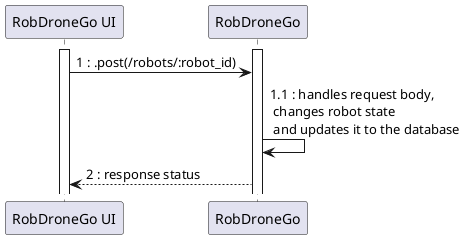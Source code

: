 @startuml
participant "RobDroneGo UI" as UI
participant "RobDroneGo" as API

activate UI
activate API
UI -> API : 1 : .post(/robots/:robot_id)
API -> API : 1.1 : handles request body, \n changes robot state \n and updates it to the database
API --> UI : 2 : response status

@enduml